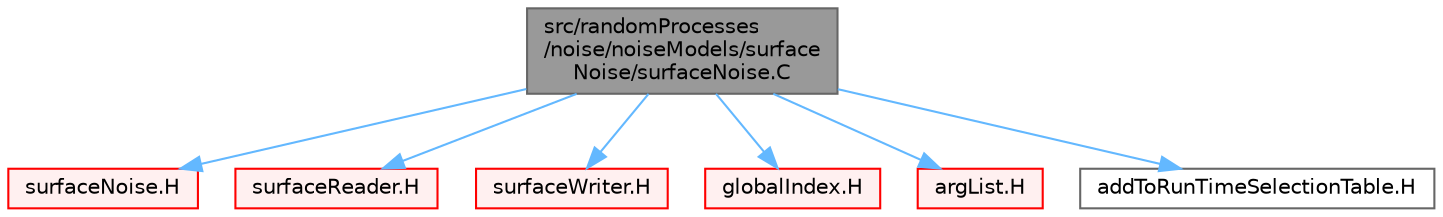 digraph "src/randomProcesses/noise/noiseModels/surfaceNoise/surfaceNoise.C"
{
 // LATEX_PDF_SIZE
  bgcolor="transparent";
  edge [fontname=Helvetica,fontsize=10,labelfontname=Helvetica,labelfontsize=10];
  node [fontname=Helvetica,fontsize=10,shape=box,height=0.2,width=0.4];
  Node1 [id="Node000001",label="src/randomProcesses\l/noise/noiseModels/surface\lNoise/surfaceNoise.C",height=0.2,width=0.4,color="gray40", fillcolor="grey60", style="filled", fontcolor="black",tooltip=" "];
  Node1 -> Node2 [id="edge1_Node000001_Node000002",color="steelblue1",style="solid",tooltip=" "];
  Node2 [id="Node000002",label="surfaceNoise.H",height=0.2,width=0.4,color="red", fillcolor="#FFF0F0", style="filled",URL="$surfaceNoise_8H.html",tooltip=" "];
  Node1 -> Node201 [id="edge2_Node000001_Node000201",color="steelblue1",style="solid",tooltip=" "];
  Node201 [id="Node000201",label="surfaceReader.H",height=0.2,width=0.4,color="red", fillcolor="#FFF0F0", style="filled",URL="$surfaceReader_8H.html",tooltip=" "];
  Node1 -> Node294 [id="edge3_Node000001_Node000294",color="steelblue1",style="solid",tooltip=" "];
  Node294 [id="Node000294",label="surfaceWriter.H",height=0.2,width=0.4,color="red", fillcolor="#FFF0F0", style="filled",URL="$surfaceWriter_8H.html",tooltip=" "];
  Node1 -> Node262 [id="edge4_Node000001_Node000262",color="steelblue1",style="solid",tooltip=" "];
  Node262 [id="Node000262",label="globalIndex.H",height=0.2,width=0.4,color="red", fillcolor="#FFF0F0", style="filled",URL="$globalIndex_8H.html",tooltip=" "];
  Node1 -> Node305 [id="edge5_Node000001_Node000305",color="steelblue1",style="solid",tooltip=" "];
  Node305 [id="Node000305",label="argList.H",height=0.2,width=0.4,color="red", fillcolor="#FFF0F0", style="filled",URL="$argList_8H.html",tooltip=" "];
  Node1 -> Node309 [id="edge6_Node000001_Node000309",color="steelblue1",style="solid",tooltip=" "];
  Node309 [id="Node000309",label="addToRunTimeSelectionTable.H",height=0.2,width=0.4,color="grey40", fillcolor="white", style="filled",URL="$addToRunTimeSelectionTable_8H.html",tooltip="Macros for easy insertion into run-time selection tables."];
}
